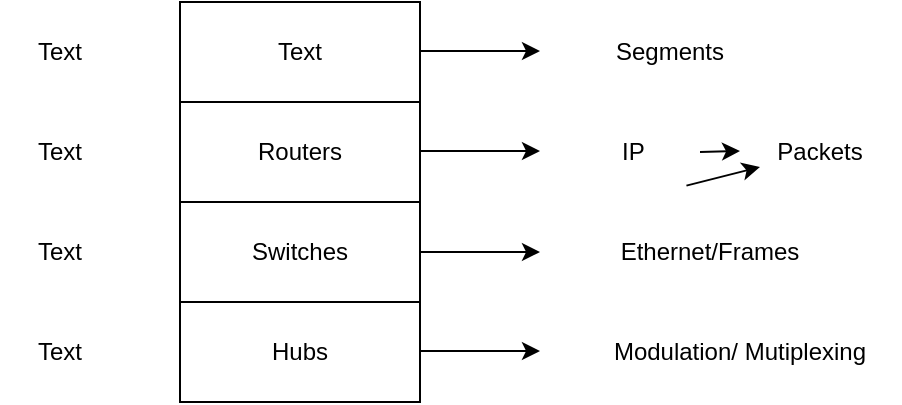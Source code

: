 <mxfile version="20.5.3" type="github">
  <diagram id="IjT3-0TaZGkR2ONsgJYn" name="Page-1">
    <mxGraphModel dx="1038" dy="539" grid="1" gridSize="10" guides="1" tooltips="1" connect="1" arrows="1" fold="1" page="1" pageScale="1" pageWidth="850" pageHeight="1100" math="0" shadow="0">
      <root>
        <mxCell id="0" />
        <mxCell id="1" parent="0" />
        <mxCell id="oCfvNYRfu4c69mbrhvqJ-1" value="" style="rounded=0;whiteSpace=wrap;html=1;" vertex="1" parent="1">
          <mxGeometry x="280" y="180" width="120" height="50" as="geometry" />
        </mxCell>
        <mxCell id="oCfvNYRfu4c69mbrhvqJ-2" value="" style="rounded=0;whiteSpace=wrap;html=1;" vertex="1" parent="1">
          <mxGeometry x="280" y="230" width="120" height="50" as="geometry" />
        </mxCell>
        <mxCell id="oCfvNYRfu4c69mbrhvqJ-3" value="" style="rounded=0;whiteSpace=wrap;html=1;" vertex="1" parent="1">
          <mxGeometry x="280" y="280" width="120" height="50" as="geometry" />
        </mxCell>
        <mxCell id="oCfvNYRfu4c69mbrhvqJ-4" value="" style="rounded=0;whiteSpace=wrap;html=1;" vertex="1" parent="1">
          <mxGeometry x="280" y="330" width="120" height="50" as="geometry" />
        </mxCell>
        <mxCell id="oCfvNYRfu4c69mbrhvqJ-5" value="" style="endArrow=classic;html=1;rounded=0;" edge="1" parent="1">
          <mxGeometry width="50" height="50" relative="1" as="geometry">
            <mxPoint x="400" y="204.5" as="sourcePoint" />
            <mxPoint x="460" y="204.5" as="targetPoint" />
            <Array as="points" />
          </mxGeometry>
        </mxCell>
        <mxCell id="oCfvNYRfu4c69mbrhvqJ-6" value="" style="endArrow=classic;html=1;rounded=0;" edge="1" parent="1">
          <mxGeometry width="50" height="50" relative="1" as="geometry">
            <mxPoint x="400" y="254.5" as="sourcePoint" />
            <mxPoint x="460" y="254.5" as="targetPoint" />
            <Array as="points" />
          </mxGeometry>
        </mxCell>
        <mxCell id="oCfvNYRfu4c69mbrhvqJ-7" value="" style="endArrow=classic;html=1;rounded=0;" edge="1" parent="1">
          <mxGeometry width="50" height="50" relative="1" as="geometry">
            <mxPoint x="400" y="305" as="sourcePoint" />
            <mxPoint x="460" y="305" as="targetPoint" />
            <Array as="points" />
          </mxGeometry>
        </mxCell>
        <mxCell id="oCfvNYRfu4c69mbrhvqJ-8" value="" style="endArrow=classic;html=1;rounded=0;" edge="1" parent="1">
          <mxGeometry width="50" height="50" relative="1" as="geometry">
            <mxPoint x="400" y="354.5" as="sourcePoint" />
            <mxPoint x="460" y="354.5" as="targetPoint" />
            <Array as="points" />
          </mxGeometry>
        </mxCell>
        <mxCell id="oCfvNYRfu4c69mbrhvqJ-9" value="Hubs" style="text;html=1;strokeColor=none;fillColor=none;align=center;verticalAlign=middle;whiteSpace=wrap;rounded=0;" vertex="1" parent="1">
          <mxGeometry x="310" y="340" width="60" height="30" as="geometry" />
        </mxCell>
        <mxCell id="oCfvNYRfu4c69mbrhvqJ-14" value="Switches" style="text;html=1;strokeColor=none;fillColor=none;align=center;verticalAlign=middle;whiteSpace=wrap;rounded=0;" vertex="1" parent="1">
          <mxGeometry x="310" y="290" width="60" height="30" as="geometry" />
        </mxCell>
        <mxCell id="oCfvNYRfu4c69mbrhvqJ-15" value="Routers" style="text;html=1;strokeColor=none;fillColor=none;align=center;verticalAlign=middle;whiteSpace=wrap;rounded=0;" vertex="1" parent="1">
          <mxGeometry x="310" y="240" width="60" height="30" as="geometry" />
        </mxCell>
        <mxCell id="oCfvNYRfu4c69mbrhvqJ-16" value="Text" style="text;html=1;strokeColor=none;fillColor=none;align=center;verticalAlign=middle;whiteSpace=wrap;rounded=0;" vertex="1" parent="1">
          <mxGeometry x="310" y="190" width="60" height="30" as="geometry" />
        </mxCell>
        <mxCell id="oCfvNYRfu4c69mbrhvqJ-17" value="Segments" style="text;html=1;strokeColor=none;fillColor=none;align=center;verticalAlign=middle;whiteSpace=wrap;rounded=0;" vertex="1" parent="1">
          <mxGeometry x="490" y="190" width="70" height="30" as="geometry" />
        </mxCell>
        <mxCell id="oCfvNYRfu4c69mbrhvqJ-18" value="IP&amp;nbsp;&amp;nbsp;" style="text;html=1;strokeColor=none;fillColor=none;align=center;verticalAlign=middle;whiteSpace=wrap;rounded=0;" vertex="1" parent="1">
          <mxGeometry x="480" y="240" width="60" height="30" as="geometry" />
        </mxCell>
        <mxCell id="oCfvNYRfu4c69mbrhvqJ-19" value="Ethernet/Frames" style="text;html=1;strokeColor=none;fillColor=none;align=center;verticalAlign=middle;whiteSpace=wrap;rounded=0;" vertex="1" parent="1">
          <mxGeometry x="480" y="290" width="130" height="30" as="geometry" />
        </mxCell>
        <mxCell id="oCfvNYRfu4c69mbrhvqJ-21" value="Modulation/ Mutiplexing" style="text;html=1;strokeColor=none;fillColor=none;align=center;verticalAlign=middle;whiteSpace=wrap;rounded=0;" vertex="1" parent="1">
          <mxGeometry x="480" y="340" width="160" height="30" as="geometry" />
        </mxCell>
        <mxCell id="oCfvNYRfu4c69mbrhvqJ-22" value="Packets" style="text;html=1;strokeColor=none;fillColor=none;align=center;verticalAlign=middle;whiteSpace=wrap;rounded=0;" vertex="1" parent="1">
          <mxGeometry x="570" y="240" width="60" height="30" as="geometry" />
        </mxCell>
        <mxCell id="oCfvNYRfu4c69mbrhvqJ-23" value="Text" style="text;html=1;strokeColor=none;fillColor=none;align=center;verticalAlign=middle;whiteSpace=wrap;rounded=0;" vertex="1" parent="1">
          <mxGeometry x="190" y="340" width="60" height="30" as="geometry" />
        </mxCell>
        <mxCell id="oCfvNYRfu4c69mbrhvqJ-24" value="Text" style="text;html=1;strokeColor=none;fillColor=none;align=center;verticalAlign=middle;whiteSpace=wrap;rounded=0;" vertex="1" parent="1">
          <mxGeometry x="190" y="290" width="60" height="30" as="geometry" />
        </mxCell>
        <mxCell id="oCfvNYRfu4c69mbrhvqJ-25" value="Text" style="text;html=1;strokeColor=none;fillColor=none;align=center;verticalAlign=middle;whiteSpace=wrap;rounded=0;" vertex="1" parent="1">
          <mxGeometry x="190" y="240" width="60" height="30" as="geometry" />
        </mxCell>
        <mxCell id="oCfvNYRfu4c69mbrhvqJ-26" value="Text" style="text;html=1;strokeColor=none;fillColor=none;align=center;verticalAlign=middle;whiteSpace=wrap;rounded=0;" vertex="1" parent="1">
          <mxGeometry x="190" y="190" width="60" height="30" as="geometry" />
        </mxCell>
        <mxCell id="oCfvNYRfu4c69mbrhvqJ-28" value="" style="endArrow=classic;html=1;rounded=0;" edge="1" parent="1">
          <mxGeometry width="50" height="50" relative="1" as="geometry">
            <mxPoint x="540" y="255" as="sourcePoint" />
            <mxPoint x="560" y="254.5" as="targetPoint" />
            <Array as="points" />
          </mxGeometry>
        </mxCell>
        <mxCell id="oCfvNYRfu4c69mbrhvqJ-29" value="" style="endArrow=classic;html=1;rounded=0;entryX=0;entryY=0.75;entryDx=0;entryDy=0;exitX=0.887;exitY=1.06;exitDx=0;exitDy=0;exitPerimeter=0;" edge="1" parent="1" source="oCfvNYRfu4c69mbrhvqJ-18" target="oCfvNYRfu4c69mbrhvqJ-22">
          <mxGeometry width="50" height="50" relative="1" as="geometry">
            <mxPoint x="560" y="270" as="sourcePoint" />
            <mxPoint x="570" y="264.5" as="targetPoint" />
            <Array as="points" />
          </mxGeometry>
        </mxCell>
      </root>
    </mxGraphModel>
  </diagram>
</mxfile>
